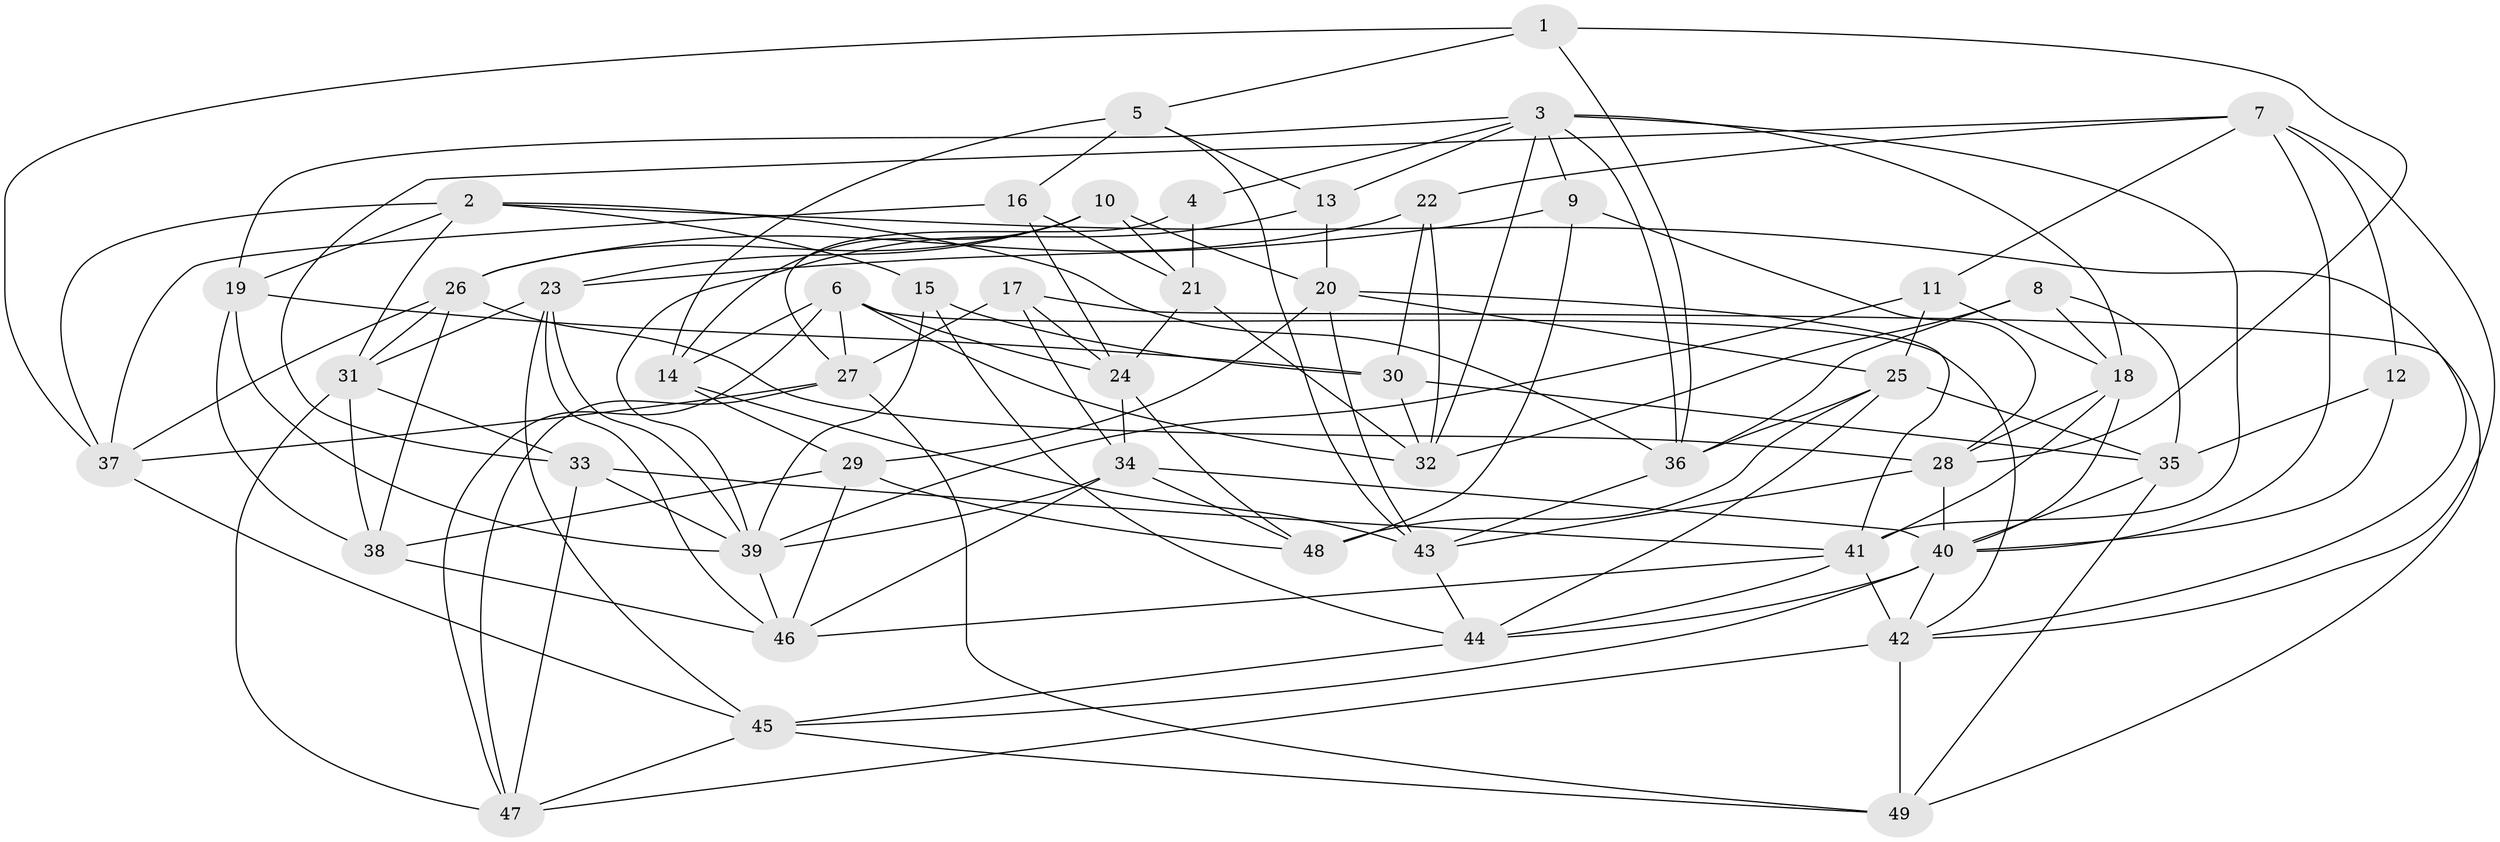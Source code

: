 // original degree distribution, {4: 1.0}
// Generated by graph-tools (version 1.1) at 2025/26/03/09/25 03:26:58]
// undirected, 49 vertices, 134 edges
graph export_dot {
graph [start="1"]
  node [color=gray90,style=filled];
  1;
  2;
  3;
  4;
  5;
  6;
  7;
  8;
  9;
  10;
  11;
  12;
  13;
  14;
  15;
  16;
  17;
  18;
  19;
  20;
  21;
  22;
  23;
  24;
  25;
  26;
  27;
  28;
  29;
  30;
  31;
  32;
  33;
  34;
  35;
  36;
  37;
  38;
  39;
  40;
  41;
  42;
  43;
  44;
  45;
  46;
  47;
  48;
  49;
  1 -- 5 [weight=1.0];
  1 -- 28 [weight=1.0];
  1 -- 36 [weight=1.0];
  1 -- 37 [weight=1.0];
  2 -- 15 [weight=1.0];
  2 -- 19 [weight=1.0];
  2 -- 31 [weight=1.0];
  2 -- 36 [weight=1.0];
  2 -- 37 [weight=1.0];
  2 -- 42 [weight=1.0];
  3 -- 4 [weight=2.0];
  3 -- 9 [weight=2.0];
  3 -- 13 [weight=1.0];
  3 -- 18 [weight=1.0];
  3 -- 19 [weight=1.0];
  3 -- 32 [weight=1.0];
  3 -- 36 [weight=1.0];
  3 -- 41 [weight=1.0];
  4 -- 21 [weight=1.0];
  4 -- 27 [weight=1.0];
  5 -- 13 [weight=1.0];
  5 -- 14 [weight=2.0];
  5 -- 16 [weight=1.0];
  5 -- 43 [weight=1.0];
  6 -- 14 [weight=1.0];
  6 -- 24 [weight=1.0];
  6 -- 27 [weight=1.0];
  6 -- 32 [weight=1.0];
  6 -- 42 [weight=1.0];
  6 -- 47 [weight=1.0];
  7 -- 11 [weight=1.0];
  7 -- 12 [weight=1.0];
  7 -- 22 [weight=1.0];
  7 -- 33 [weight=1.0];
  7 -- 40 [weight=1.0];
  7 -- 42 [weight=1.0];
  8 -- 18 [weight=1.0];
  8 -- 32 [weight=1.0];
  8 -- 35 [weight=1.0];
  8 -- 36 [weight=1.0];
  9 -- 23 [weight=1.0];
  9 -- 28 [weight=1.0];
  9 -- 48 [weight=2.0];
  10 -- 14 [weight=1.0];
  10 -- 20 [weight=1.0];
  10 -- 21 [weight=2.0];
  10 -- 23 [weight=1.0];
  10 -- 26 [weight=1.0];
  11 -- 18 [weight=1.0];
  11 -- 25 [weight=1.0];
  11 -- 39 [weight=1.0];
  12 -- 35 [weight=1.0];
  12 -- 40 [weight=2.0];
  13 -- 20 [weight=1.0];
  13 -- 39 [weight=1.0];
  14 -- 29 [weight=1.0];
  14 -- 43 [weight=1.0];
  15 -- 30 [weight=1.0];
  15 -- 39 [weight=1.0];
  15 -- 44 [weight=1.0];
  16 -- 21 [weight=1.0];
  16 -- 24 [weight=1.0];
  16 -- 37 [weight=1.0];
  17 -- 24 [weight=1.0];
  17 -- 27 [weight=1.0];
  17 -- 34 [weight=1.0];
  17 -- 49 [weight=1.0];
  18 -- 28 [weight=1.0];
  18 -- 40 [weight=1.0];
  18 -- 41 [weight=1.0];
  19 -- 30 [weight=2.0];
  19 -- 38 [weight=1.0];
  19 -- 39 [weight=1.0];
  20 -- 25 [weight=1.0];
  20 -- 29 [weight=1.0];
  20 -- 41 [weight=1.0];
  20 -- 43 [weight=1.0];
  21 -- 24 [weight=1.0];
  21 -- 32 [weight=1.0];
  22 -- 26 [weight=1.0];
  22 -- 30 [weight=1.0];
  22 -- 32 [weight=1.0];
  23 -- 31 [weight=1.0];
  23 -- 39 [weight=1.0];
  23 -- 45 [weight=1.0];
  23 -- 46 [weight=1.0];
  24 -- 34 [weight=1.0];
  24 -- 48 [weight=1.0];
  25 -- 35 [weight=1.0];
  25 -- 36 [weight=1.0];
  25 -- 44 [weight=1.0];
  25 -- 48 [weight=1.0];
  26 -- 28 [weight=1.0];
  26 -- 31 [weight=1.0];
  26 -- 37 [weight=1.0];
  26 -- 38 [weight=1.0];
  27 -- 37 [weight=1.0];
  27 -- 47 [weight=1.0];
  27 -- 49 [weight=1.0];
  28 -- 40 [weight=1.0];
  28 -- 43 [weight=1.0];
  29 -- 38 [weight=2.0];
  29 -- 46 [weight=1.0];
  29 -- 48 [weight=1.0];
  30 -- 32 [weight=1.0];
  30 -- 35 [weight=1.0];
  31 -- 33 [weight=1.0];
  31 -- 38 [weight=1.0];
  31 -- 47 [weight=1.0];
  33 -- 39 [weight=1.0];
  33 -- 41 [weight=2.0];
  33 -- 47 [weight=1.0];
  34 -- 39 [weight=1.0];
  34 -- 40 [weight=1.0];
  34 -- 46 [weight=1.0];
  34 -- 48 [weight=1.0];
  35 -- 40 [weight=1.0];
  35 -- 49 [weight=1.0];
  36 -- 43 [weight=1.0];
  37 -- 45 [weight=1.0];
  38 -- 46 [weight=1.0];
  39 -- 46 [weight=1.0];
  40 -- 42 [weight=1.0];
  40 -- 44 [weight=1.0];
  40 -- 45 [weight=1.0];
  41 -- 42 [weight=3.0];
  41 -- 44 [weight=1.0];
  41 -- 46 [weight=1.0];
  42 -- 47 [weight=1.0];
  42 -- 49 [weight=2.0];
  43 -- 44 [weight=1.0];
  44 -- 45 [weight=1.0];
  45 -- 47 [weight=1.0];
  45 -- 49 [weight=1.0];
}
